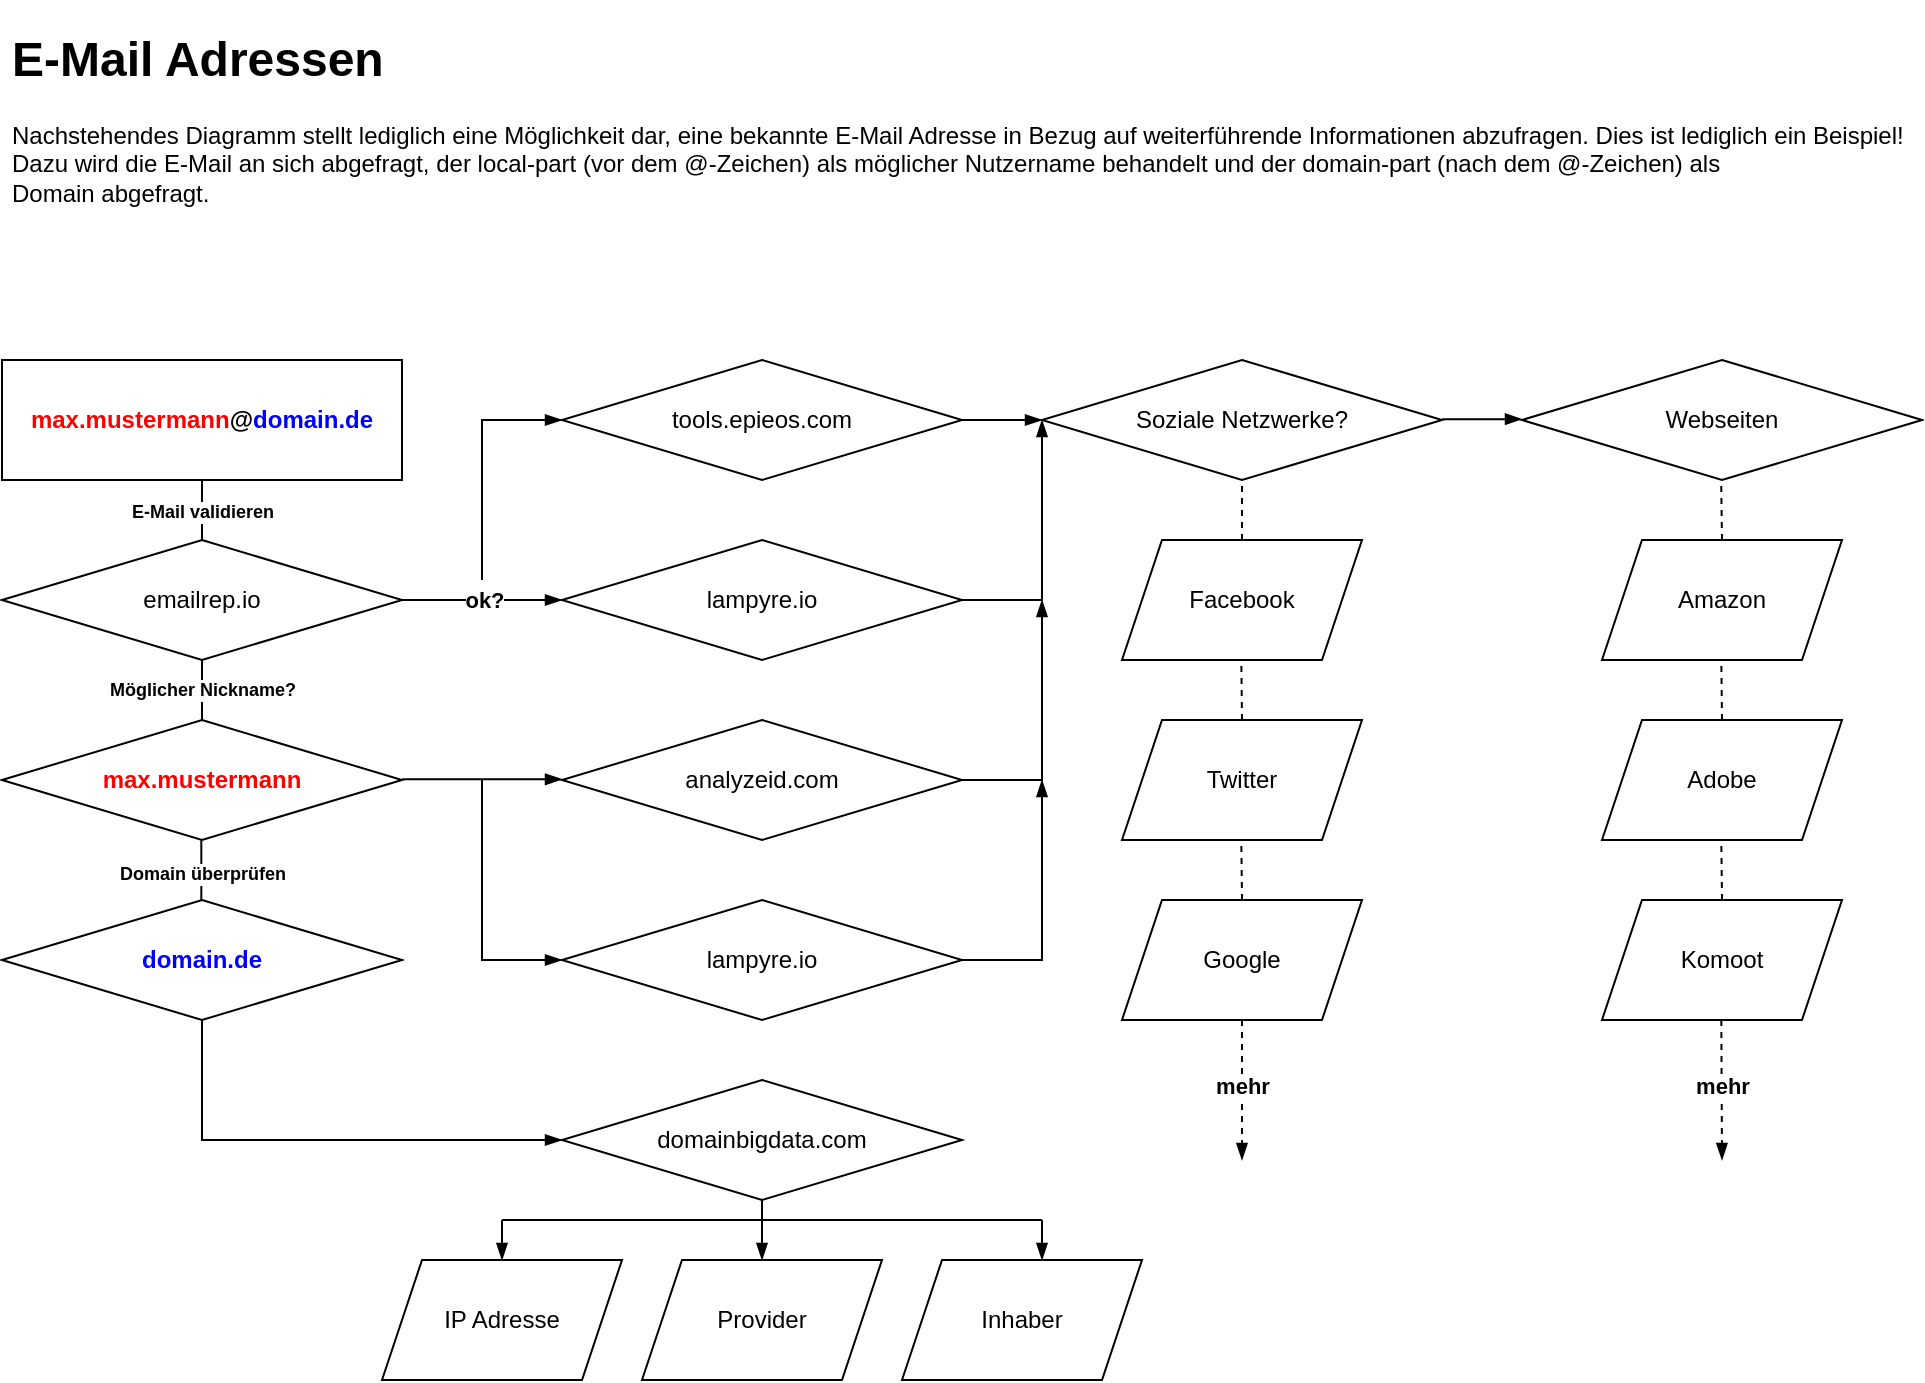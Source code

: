 <mxfile version="16.1.2" type="device"><diagram id="C5RBs43oDa-KdzZeNtuy" name="Page-1"><mxGraphModel dx="1185" dy="821" grid="1" gridSize="10" guides="1" tooltips="1" connect="1" arrows="1" fold="1" page="1" pageScale="1" pageWidth="1169" pageHeight="827" math="0" shadow="0"><root><mxCell id="WIyWlLk6GJQsqaUBKTNV-0"/><mxCell id="WIyWlLk6GJQsqaUBKTNV-1" parent="WIyWlLk6GJQsqaUBKTNV-0"/><mxCell id="NBQZoXN3KEobazPCPQp5-0" value="&lt;h1&gt;E-Mail Adressen&lt;/h1&gt;&lt;p class=&quot;MsoNormal&quot;&gt;&lt;span style=&quot;font-size: 9pt ; line-height: 107% ; font-family: &amp;#34;helvetica&amp;#34; , &amp;#34;sans-serif&amp;#34;&quot;&gt;Nachstehendes Diagramm stellt lediglich eine Möglichkeit dar, eine bekannte E-Mail Adresse in Bezug auf weiterführende Informationen abzufragen. Dies ist lediglich ein Beispiel! Dazu wird die E-Mail an sich abgefragt, der local-part (vor dem @-Zeichen) als möglicher Nutzername behandelt und der domain-part (nach dem @-Zeichen) als&lt;br&gt;Domain abgefragt.&lt;/span&gt;&lt;/p&gt;" style="text;html=1;strokeColor=none;fillColor=none;spacing=5;spacingTop=-20;whiteSpace=wrap;overflow=hidden;rounded=0;" vertex="1" parent="WIyWlLk6GJQsqaUBKTNV-1"><mxGeometry x="40" y="40" width="960" height="120" as="geometry"/></mxCell><mxCell id="NBQZoXN3KEobazPCPQp5-1" value="&lt;font color=&quot;#ff0000&quot; style=&quot;font-weight: bold&quot;&gt;max.mustermann&lt;/font&gt;&lt;b&gt;@&lt;/b&gt;&lt;b&gt;&lt;font color=&quot;#0000ff&quot;&gt;domain.de&lt;/font&gt;&lt;/b&gt;" style="rounded=0;whiteSpace=wrap;html=1;" vertex="1" parent="WIyWlLk6GJQsqaUBKTNV-1"><mxGeometry x="40" y="210" width="200" height="60" as="geometry"/></mxCell><mxCell id="NBQZoXN3KEobazPCPQp5-2" value="" style="endArrow=blockThin;html=1;rounded=0;entryX=0.5;entryY=0;entryDx=0;entryDy=0;endFill=1;exitX=0.5;exitY=1;exitDx=0;exitDy=0;" edge="1" parent="WIyWlLk6GJQsqaUBKTNV-1" source="NBQZoXN3KEobazPCPQp5-1" target="NBQZoXN3KEobazPCPQp5-30"><mxGeometry width="50" height="50" relative="1" as="geometry"><mxPoint x="250" y="310" as="sourcePoint"/><mxPoint x="510" y="280" as="targetPoint"/><Array as="points"><mxPoint x="140" y="310"/></Array></mxGeometry></mxCell><mxCell id="NBQZoXN3KEobazPCPQp5-73" value="&lt;b&gt;E-Mail validieren&lt;/b&gt;" style="edgeLabel;html=1;align=center;verticalAlign=middle;resizable=0;points=[];fontSize=9;fontColor=#000000;" vertex="1" connectable="0" parent="NBQZoXN3KEobazPCPQp5-2"><mxGeometry x="-0.339" relative="1" as="geometry"><mxPoint y="-1" as="offset"/></mxGeometry></mxCell><mxCell id="NBQZoXN3KEobazPCPQp5-3" value="tools.epieos.com" style="rhombus;whiteSpace=wrap;html=1;" vertex="1" parent="WIyWlLk6GJQsqaUBKTNV-1"><mxGeometry x="320" y="210" width="200" height="60" as="geometry"/></mxCell><mxCell id="NBQZoXN3KEobazPCPQp5-5" value="" style="endArrow=blockThin;html=1;rounded=0;endFill=1;entryX=0;entryY=0.5;entryDx=0;entryDy=0;" edge="1" parent="WIyWlLk6GJQsqaUBKTNV-1" source="NBQZoXN3KEobazPCPQp5-3" target="NBQZoXN3KEobazPCPQp5-6"><mxGeometry width="50" height="50" relative="1" as="geometry"><mxPoint x="470" y="410" as="sourcePoint"/><mxPoint x="520" y="360" as="targetPoint"/></mxGeometry></mxCell><mxCell id="NBQZoXN3KEobazPCPQp5-6" value="Soziale Netzwerke?" style="rhombus;whiteSpace=wrap;html=1;" vertex="1" parent="WIyWlLk6GJQsqaUBKTNV-1"><mxGeometry x="560" y="210" width="200" height="60" as="geometry"/></mxCell><mxCell id="NBQZoXN3KEobazPCPQp5-11" value="Webseiten" style="rhombus;whiteSpace=wrap;html=1;" vertex="1" parent="WIyWlLk6GJQsqaUBKTNV-1"><mxGeometry x="800" y="210" width="200" height="60" as="geometry"/></mxCell><mxCell id="NBQZoXN3KEobazPCPQp5-12" value="" style="endArrow=blockThin;html=1;rounded=0;endFill=1;entryX=0;entryY=0.5;entryDx=0;entryDy=0;" edge="1" parent="WIyWlLk6GJQsqaUBKTNV-1"><mxGeometry width="50" height="50" relative="1" as="geometry"><mxPoint x="760" y="239.58" as="sourcePoint"/><mxPoint x="800" y="239.58" as="targetPoint"/></mxGeometry></mxCell><mxCell id="NBQZoXN3KEobazPCPQp5-15" value="Facebook" style="shape=parallelogram;perimeter=parallelogramPerimeter;whiteSpace=wrap;html=1;fixedSize=1;" vertex="1" parent="WIyWlLk6GJQsqaUBKTNV-1"><mxGeometry x="600" y="300" width="120" height="60" as="geometry"/></mxCell><mxCell id="NBQZoXN3KEobazPCPQp5-16" value="Twitter" style="shape=parallelogram;perimeter=parallelogramPerimeter;whiteSpace=wrap;html=1;fixedSize=1;" vertex="1" parent="WIyWlLk6GJQsqaUBKTNV-1"><mxGeometry x="600" y="390" width="120" height="60" as="geometry"/></mxCell><mxCell id="NBQZoXN3KEobazPCPQp5-17" value="Google" style="shape=parallelogram;perimeter=parallelogramPerimeter;whiteSpace=wrap;html=1;fixedSize=1;" vertex="1" parent="WIyWlLk6GJQsqaUBKTNV-1"><mxGeometry x="600" y="480" width="120" height="60" as="geometry"/></mxCell><mxCell id="NBQZoXN3KEobazPCPQp5-19" value="Amazon" style="shape=parallelogram;perimeter=parallelogramPerimeter;whiteSpace=wrap;html=1;fixedSize=1;" vertex="1" parent="WIyWlLk6GJQsqaUBKTNV-1"><mxGeometry x="840" y="300" width="120" height="60" as="geometry"/></mxCell><mxCell id="NBQZoXN3KEobazPCPQp5-20" value="Adobe" style="shape=parallelogram;perimeter=parallelogramPerimeter;whiteSpace=wrap;html=1;fixedSize=1;" vertex="1" parent="WIyWlLk6GJQsqaUBKTNV-1"><mxGeometry x="840" y="390" width="120" height="60" as="geometry"/></mxCell><mxCell id="NBQZoXN3KEobazPCPQp5-21" value="Komoot" style="shape=parallelogram;perimeter=parallelogramPerimeter;whiteSpace=wrap;html=1;fixedSize=1;" vertex="1" parent="WIyWlLk6GJQsqaUBKTNV-1"><mxGeometry x="840" y="480" width="120" height="60" as="geometry"/></mxCell><mxCell id="NBQZoXN3KEobazPCPQp5-22" value="" style="endArrow=none;dashed=1;html=1;rounded=0;entryX=0.5;entryY=1;entryDx=0;entryDy=0;exitX=0.5;exitY=0;exitDx=0;exitDy=0;" edge="1" parent="WIyWlLk6GJQsqaUBKTNV-1" source="NBQZoXN3KEobazPCPQp5-15" target="NBQZoXN3KEobazPCPQp5-6"><mxGeometry width="50" height="50" relative="1" as="geometry"><mxPoint x="720" y="340" as="sourcePoint"/><mxPoint x="770" y="290" as="targetPoint"/></mxGeometry></mxCell><mxCell id="NBQZoXN3KEobazPCPQp5-23" value="" style="endArrow=none;dashed=1;html=1;rounded=0;entryX=0.5;entryY=1;entryDx=0;entryDy=0;" edge="1" parent="WIyWlLk6GJQsqaUBKTNV-1"><mxGeometry width="50" height="50" relative="1" as="geometry"><mxPoint x="660" y="390" as="sourcePoint"/><mxPoint x="659.66" y="360" as="targetPoint"/></mxGeometry></mxCell><mxCell id="NBQZoXN3KEobazPCPQp5-24" value="" style="endArrow=none;dashed=1;html=1;rounded=0;entryX=0.5;entryY=1;entryDx=0;entryDy=0;" edge="1" parent="WIyWlLk6GJQsqaUBKTNV-1"><mxGeometry width="50" height="50" relative="1" as="geometry"><mxPoint x="660" y="480" as="sourcePoint"/><mxPoint x="659.66" y="450" as="targetPoint"/></mxGeometry></mxCell><mxCell id="NBQZoXN3KEobazPCPQp5-25" value="" style="endArrow=none;dashed=1;html=1;rounded=0;entryX=0.5;entryY=1;entryDx=0;entryDy=0;" edge="1" parent="WIyWlLk6GJQsqaUBKTNV-1"><mxGeometry width="50" height="50" relative="1" as="geometry"><mxPoint x="900" y="300" as="sourcePoint"/><mxPoint x="899.58" y="270" as="targetPoint"/></mxGeometry></mxCell><mxCell id="NBQZoXN3KEobazPCPQp5-26" value="" style="endArrow=none;dashed=1;html=1;rounded=0;entryX=0.5;entryY=1;entryDx=0;entryDy=0;" edge="1" parent="WIyWlLk6GJQsqaUBKTNV-1"><mxGeometry width="50" height="50" relative="1" as="geometry"><mxPoint x="900" y="390" as="sourcePoint"/><mxPoint x="899.66" y="360" as="targetPoint"/></mxGeometry></mxCell><mxCell id="NBQZoXN3KEobazPCPQp5-27" value="" style="endArrow=none;dashed=1;html=1;rounded=0;entryX=0.5;entryY=1;entryDx=0;entryDy=0;" edge="1" parent="WIyWlLk6GJQsqaUBKTNV-1"><mxGeometry width="50" height="50" relative="1" as="geometry"><mxPoint x="900" y="480" as="sourcePoint"/><mxPoint x="899.66" y="450" as="targetPoint"/></mxGeometry></mxCell><mxCell id="NBQZoXN3KEobazPCPQp5-30" value="emailrep.io" style="rhombus;whiteSpace=wrap;html=1;" vertex="1" parent="WIyWlLk6GJQsqaUBKTNV-1"><mxGeometry x="40" y="300" width="200" height="60" as="geometry"/></mxCell><mxCell id="NBQZoXN3KEobazPCPQp5-39" value="" style="endArrow=blockThin;dashed=1;html=1;rounded=0;exitX=0.5;exitY=1;exitDx=0;exitDy=0;endFill=1;" edge="1" parent="WIyWlLk6GJQsqaUBKTNV-1" source="NBQZoXN3KEobazPCPQp5-17"><mxGeometry width="50" height="50" relative="1" as="geometry"><mxPoint x="650.0" y="730" as="sourcePoint"/><mxPoint x="660" y="610" as="targetPoint"/></mxGeometry></mxCell><mxCell id="NBQZoXN3KEobazPCPQp5-40" value="mehr" style="edgeLabel;html=1;align=center;verticalAlign=middle;resizable=0;points=[];fontStyle=1" vertex="1" connectable="0" parent="NBQZoXN3KEobazPCPQp5-39"><mxGeometry x="-0.058" relative="1" as="geometry"><mxPoint as="offset"/></mxGeometry></mxCell><mxCell id="NBQZoXN3KEobazPCPQp5-41" value="" style="endArrow=blockThin;dashed=1;html=1;rounded=0;exitX=0.5;exitY=1;exitDx=0;exitDy=0;endFill=1;" edge="1" parent="WIyWlLk6GJQsqaUBKTNV-1"><mxGeometry width="50" height="50" relative="1" as="geometry"><mxPoint x="899.66" y="540" as="sourcePoint"/><mxPoint x="900" y="610" as="targetPoint"/></mxGeometry></mxCell><mxCell id="NBQZoXN3KEobazPCPQp5-42" value="mehr" style="edgeLabel;html=1;align=center;verticalAlign=middle;resizable=0;points=[];fontStyle=1" vertex="1" connectable="0" parent="NBQZoXN3KEobazPCPQp5-41"><mxGeometry x="-0.058" relative="1" as="geometry"><mxPoint as="offset"/></mxGeometry></mxCell><mxCell id="NBQZoXN3KEobazPCPQp5-44" value="&lt;font color=&quot;#ff0000&quot;&gt;&lt;b&gt;max.mustermann&lt;/b&gt;&lt;/font&gt;" style="rhombus;whiteSpace=wrap;html=1;" vertex="1" parent="WIyWlLk6GJQsqaUBKTNV-1"><mxGeometry x="40" y="390" width="200" height="60" as="geometry"/></mxCell><mxCell id="NBQZoXN3KEobazPCPQp5-46" value="lampyre.io" style="rhombus;whiteSpace=wrap;html=1;" vertex="1" parent="WIyWlLk6GJQsqaUBKTNV-1"><mxGeometry x="320" y="300" width="200" height="60" as="geometry"/></mxCell><mxCell id="NBQZoXN3KEobazPCPQp5-49" value="" style="endArrow=blockThin;html=1;rounded=0;endFill=1;entryX=0;entryY=0.5;entryDx=0;entryDy=0;exitX=1;exitY=0.5;exitDx=0;exitDy=0;" edge="1" parent="WIyWlLk6GJQsqaUBKTNV-1" source="NBQZoXN3KEobazPCPQp5-30" target="NBQZoXN3KEobazPCPQp5-46"><mxGeometry width="50" height="50" relative="1" as="geometry"><mxPoint x="240" y="349.66" as="sourcePoint"/><mxPoint x="280" y="349.66" as="targetPoint"/></mxGeometry></mxCell><mxCell id="NBQZoXN3KEobazPCPQp5-66" value="&lt;b&gt;&lt;font color=&quot;#000000&quot;&gt;ok?&lt;/font&gt;&lt;/b&gt;" style="edgeLabel;html=1;align=center;verticalAlign=middle;resizable=0;points=[];fontColor=#0000FF;" vertex="1" connectable="0" parent="NBQZoXN3KEobazPCPQp5-49"><mxGeometry x="-0.577" relative="1" as="geometry"><mxPoint x="24" as="offset"/></mxGeometry></mxCell><mxCell id="NBQZoXN3KEobazPCPQp5-50" value="" style="endArrow=blockThin;html=1;rounded=0;endFill=1;entryX=0;entryY=0.5;entryDx=0;entryDy=0;" edge="1" parent="WIyWlLk6GJQsqaUBKTNV-1" target="NBQZoXN3KEobazPCPQp5-3"><mxGeometry width="50" height="50" relative="1" as="geometry"><mxPoint x="280" y="320" as="sourcePoint"/><mxPoint x="330" y="360" as="targetPoint"/><Array as="points"><mxPoint x="280" y="240"/></Array></mxGeometry></mxCell><mxCell id="NBQZoXN3KEobazPCPQp5-51" value="" style="endArrow=blockThin;html=1;rounded=0;endFill=1;entryX=0;entryY=0.5;entryDx=0;entryDy=0;exitX=1;exitY=0.5;exitDx=0;exitDy=0;" edge="1" parent="WIyWlLk6GJQsqaUBKTNV-1" source="NBQZoXN3KEobazPCPQp5-46" target="NBQZoXN3KEobazPCPQp5-6"><mxGeometry width="50" height="50" relative="1" as="geometry"><mxPoint x="520" y="349.66" as="sourcePoint"/><mxPoint x="540" y="240" as="targetPoint"/><Array as="points"><mxPoint x="560" y="330"/></Array></mxGeometry></mxCell><mxCell id="NBQZoXN3KEobazPCPQp5-55" value="" style="endArrow=none;html=1;rounded=0;entryX=0.5;entryY=1;entryDx=0;entryDy=0;exitX=0.5;exitY=0;exitDx=0;exitDy=0;" edge="1" parent="WIyWlLk6GJQsqaUBKTNV-1" source="NBQZoXN3KEobazPCPQp5-44" target="NBQZoXN3KEobazPCPQp5-30"><mxGeometry width="50" height="50" relative="1" as="geometry"><mxPoint x="490" y="390" as="sourcePoint"/><mxPoint x="540" y="340" as="targetPoint"/></mxGeometry></mxCell><mxCell id="NBQZoXN3KEobazPCPQp5-71" value="&lt;b style=&quot;font-size: 9px;&quot;&gt;Möglicher Nickname?&lt;/b&gt;" style="edgeLabel;html=1;align=center;verticalAlign=middle;resizable=0;points=[];fontColor=#000000;fontSize=9;" vertex="1" connectable="0" parent="NBQZoXN3KEobazPCPQp5-55"><mxGeometry x="-0.195" relative="1" as="geometry"><mxPoint y="-3" as="offset"/></mxGeometry></mxCell><mxCell id="NBQZoXN3KEobazPCPQp5-56" value="" style="endArrow=blockThin;html=1;rounded=0;endFill=1;entryX=0;entryY=0.5;entryDx=0;entryDy=0;exitX=1;exitY=0.5;exitDx=0;exitDy=0;" edge="1" parent="WIyWlLk6GJQsqaUBKTNV-1"><mxGeometry width="50" height="50" relative="1" as="geometry"><mxPoint x="240" y="419.66" as="sourcePoint"/><mxPoint x="320" y="419.66" as="targetPoint"/></mxGeometry></mxCell><mxCell id="NBQZoXN3KEobazPCPQp5-57" value="analyzeid.com" style="rhombus;whiteSpace=wrap;html=1;" vertex="1" parent="WIyWlLk6GJQsqaUBKTNV-1"><mxGeometry x="320" y="390" width="200" height="60" as="geometry"/></mxCell><mxCell id="NBQZoXN3KEobazPCPQp5-58" value="" style="endArrow=blockThin;html=1;rounded=0;endFill=1;entryX=0;entryY=0.5;entryDx=0;entryDy=0;exitX=1;exitY=0.5;exitDx=0;exitDy=0;" edge="1" parent="WIyWlLk6GJQsqaUBKTNV-1"><mxGeometry width="50" height="50" relative="1" as="geometry"><mxPoint x="520" y="420" as="sourcePoint"/><mxPoint x="560" y="330" as="targetPoint"/><Array as="points"><mxPoint x="560" y="420"/></Array></mxGeometry></mxCell><mxCell id="NBQZoXN3KEobazPCPQp5-59" value="lampyre.io" style="rhombus;whiteSpace=wrap;html=1;" vertex="1" parent="WIyWlLk6GJQsqaUBKTNV-1"><mxGeometry x="320" y="480" width="200" height="60" as="geometry"/></mxCell><mxCell id="NBQZoXN3KEobazPCPQp5-60" value="" style="endArrow=blockThin;html=1;rounded=0;endFill=1;entryX=0;entryY=0.5;entryDx=0;entryDy=0;exitX=1;exitY=0.5;exitDx=0;exitDy=0;" edge="1" parent="WIyWlLk6GJQsqaUBKTNV-1"><mxGeometry width="50" height="50" relative="1" as="geometry"><mxPoint x="520" y="510" as="sourcePoint"/><mxPoint x="560" y="420" as="targetPoint"/><Array as="points"><mxPoint x="560" y="510"/></Array></mxGeometry></mxCell><mxCell id="NBQZoXN3KEobazPCPQp5-61" value="" style="endArrow=blockThin;html=1;rounded=0;endFill=1;entryX=0;entryY=0.5;entryDx=0;entryDy=0;" edge="1" parent="WIyWlLk6GJQsqaUBKTNV-1" target="NBQZoXN3KEobazPCPQp5-59"><mxGeometry width="50" height="50" relative="1" as="geometry"><mxPoint x="280" y="420" as="sourcePoint"/><mxPoint x="280" y="520" as="targetPoint"/><Array as="points"><mxPoint x="280" y="510"/></Array></mxGeometry></mxCell><mxCell id="NBQZoXN3KEobazPCPQp5-62" value="&lt;b&gt;&lt;font color=&quot;#0000ff&quot;&gt;domain.de&lt;/font&gt;&lt;/b&gt;" style="rhombus;whiteSpace=wrap;html=1;" vertex="1" parent="WIyWlLk6GJQsqaUBKTNV-1"><mxGeometry x="40" y="480" width="200" height="60" as="geometry"/></mxCell><mxCell id="NBQZoXN3KEobazPCPQp5-63" value="" style="endArrow=none;html=1;rounded=0;entryX=0.5;entryY=1;entryDx=0;entryDy=0;exitX=0.5;exitY=0;exitDx=0;exitDy=0;" edge="1" parent="WIyWlLk6GJQsqaUBKTNV-1"><mxGeometry width="50" height="50" relative="1" as="geometry"><mxPoint x="139.66" y="480" as="sourcePoint"/><mxPoint x="139.66" y="450" as="targetPoint"/></mxGeometry></mxCell><mxCell id="NBQZoXN3KEobazPCPQp5-72" value="&lt;b style=&quot;font-size: 9px;&quot;&gt;Domain überprüfen&lt;/b&gt;" style="edgeLabel;html=1;align=center;verticalAlign=middle;resizable=0;points=[];fontColor=#000000;fontSize=9;" vertex="1" connectable="0" parent="NBQZoXN3KEobazPCPQp5-63"><mxGeometry x="-0.361" relative="1" as="geometry"><mxPoint y="-4" as="offset"/></mxGeometry></mxCell><mxCell id="NBQZoXN3KEobazPCPQp5-64" value="domainbigdata.com" style="rhombus;whiteSpace=wrap;html=1;" vertex="1" parent="WIyWlLk6GJQsqaUBKTNV-1"><mxGeometry x="320" y="570" width="200" height="60" as="geometry"/></mxCell><mxCell id="NBQZoXN3KEobazPCPQp5-65" value="" style="endArrow=blockThin;html=1;rounded=0;endFill=1;entryX=0;entryY=0.5;entryDx=0;entryDy=0;" edge="1" parent="WIyWlLk6GJQsqaUBKTNV-1" target="NBQZoXN3KEobazPCPQp5-64"><mxGeometry width="50" height="50" relative="1" as="geometry"><mxPoint x="140" y="540" as="sourcePoint"/><mxPoint x="180" y="630" as="targetPoint"/><Array as="points"><mxPoint x="140" y="600"/></Array></mxGeometry></mxCell><mxCell id="NBQZoXN3KEobazPCPQp5-67" value="Inhaber" style="shape=parallelogram;perimeter=parallelogramPerimeter;whiteSpace=wrap;html=1;fixedSize=1;" vertex="1" parent="WIyWlLk6GJQsqaUBKTNV-1"><mxGeometry x="490" y="660" width="120" height="60" as="geometry"/></mxCell><mxCell id="NBQZoXN3KEobazPCPQp5-68" value="Provider" style="shape=parallelogram;perimeter=parallelogramPerimeter;whiteSpace=wrap;html=1;fixedSize=1;" vertex="1" parent="WIyWlLk6GJQsqaUBKTNV-1"><mxGeometry x="360" y="660" width="120" height="60" as="geometry"/></mxCell><mxCell id="NBQZoXN3KEobazPCPQp5-69" value="IP Adresse" style="shape=parallelogram;perimeter=parallelogramPerimeter;whiteSpace=wrap;html=1;fixedSize=1;" vertex="1" parent="WIyWlLk6GJQsqaUBKTNV-1"><mxGeometry x="230" y="660" width="120" height="60" as="geometry"/></mxCell><mxCell id="NBQZoXN3KEobazPCPQp5-74" value="" style="endArrow=none;html=1;rounded=0;fontSize=9;fontColor=#000000;" edge="1" parent="WIyWlLk6GJQsqaUBKTNV-1"><mxGeometry width="50" height="50" relative="1" as="geometry"><mxPoint x="290" y="640" as="sourcePoint"/><mxPoint x="560" y="640" as="targetPoint"/></mxGeometry></mxCell><mxCell id="NBQZoXN3KEobazPCPQp5-75" value="" style="endArrow=blockThin;html=1;rounded=0;fontSize=9;fontColor=#000000;endFill=1;entryX=0.5;entryY=0;entryDx=0;entryDy=0;exitX=0.5;exitY=1;exitDx=0;exitDy=0;" edge="1" parent="WIyWlLk6GJQsqaUBKTNV-1" source="NBQZoXN3KEobazPCPQp5-64" target="NBQZoXN3KEobazPCPQp5-68"><mxGeometry width="50" height="50" relative="1" as="geometry"><mxPoint x="380" y="680" as="sourcePoint"/><mxPoint x="430" y="630" as="targetPoint"/></mxGeometry></mxCell><mxCell id="NBQZoXN3KEobazPCPQp5-76" value="" style="endArrow=blockThin;html=1;rounded=0;fontSize=9;fontColor=#000000;endFill=1;entryX=0.5;entryY=0;entryDx=0;entryDy=0;" edge="1" parent="WIyWlLk6GJQsqaUBKTNV-1" target="NBQZoXN3KEobazPCPQp5-69"><mxGeometry width="50" height="50" relative="1" as="geometry"><mxPoint x="290" y="640" as="sourcePoint"/><mxPoint x="430" y="630" as="targetPoint"/></mxGeometry></mxCell><mxCell id="NBQZoXN3KEobazPCPQp5-77" value="" style="endArrow=blockThin;html=1;rounded=0;fontSize=9;fontColor=#000000;endFill=1;entryX=0.5;entryY=0;entryDx=0;entryDy=0;" edge="1" parent="WIyWlLk6GJQsqaUBKTNV-1"><mxGeometry width="50" height="50" relative="1" as="geometry"><mxPoint x="560" y="640" as="sourcePoint"/><mxPoint x="560" y="660" as="targetPoint"/></mxGeometry></mxCell></root></mxGraphModel></diagram></mxfile>